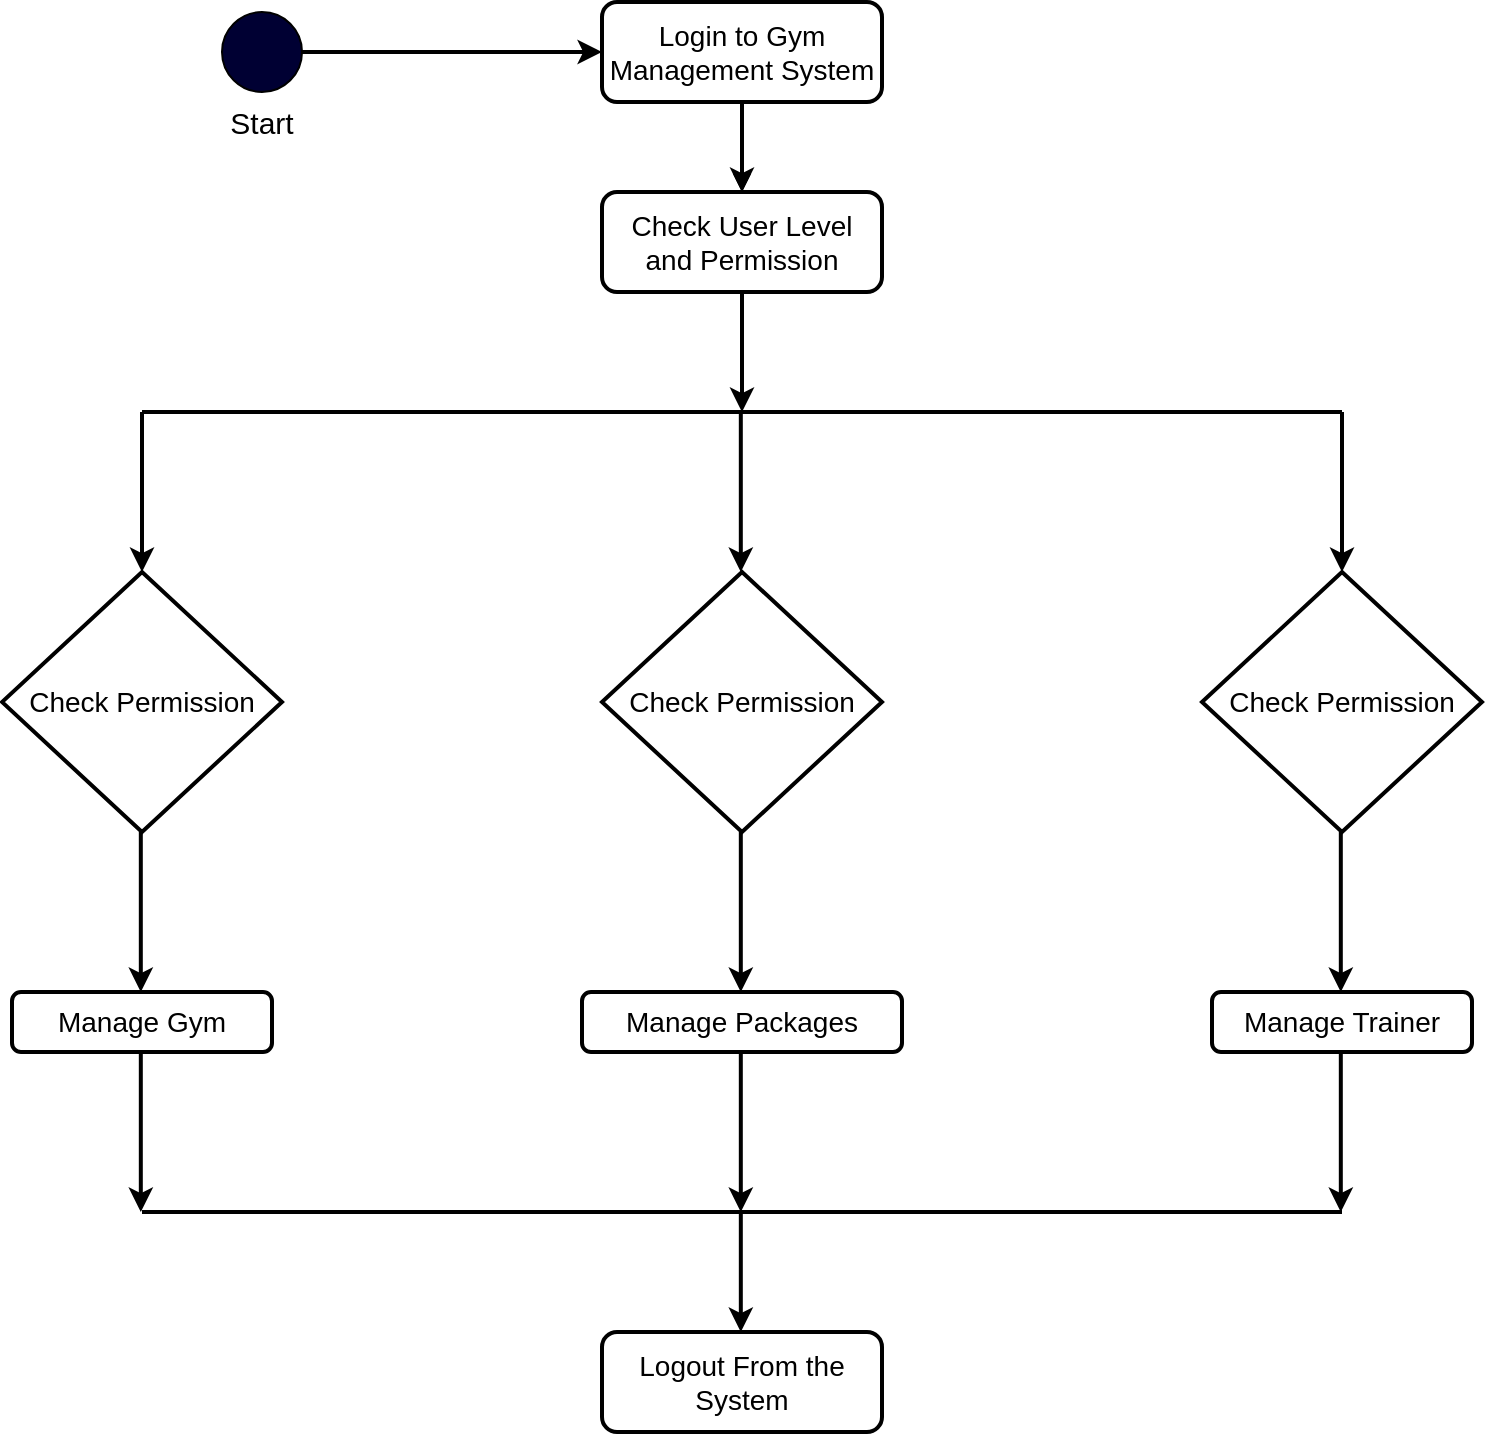 <mxfile version="21.0.2" type="device"><diagram name="Page-1" id="z5ydYa6w4KACf7F2h_se"><mxGraphModel dx="1323" dy="723" grid="1" gridSize="10" guides="1" tooltips="1" connect="1" arrows="1" fold="1" page="1" pageScale="1" pageWidth="850" pageHeight="1100" math="0" shadow="0"><root><mxCell id="0"/><mxCell id="1" parent="0"/><mxCell id="k7G3VO3FfwkwLhMCSHRg-1" value="" style="ellipse;whiteSpace=wrap;html=1;aspect=fixed;fillColor=#000033;" vertex="1" parent="1"><mxGeometry x="160" y="120" width="40" height="40" as="geometry"/></mxCell><mxCell id="k7G3VO3FfwkwLhMCSHRg-2" value="&lt;font style=&quot;font-size: 15px;&quot;&gt;Start&lt;/font&gt;" style="text;html=1;strokeColor=none;fillColor=none;align=center;verticalAlign=middle;whiteSpace=wrap;rounded=0;" vertex="1" parent="1"><mxGeometry x="150" y="160" width="60" height="30" as="geometry"/></mxCell><mxCell id="k7G3VO3FfwkwLhMCSHRg-9" value="" style="edgeStyle=orthogonalEdgeStyle;rounded=0;orthogonalLoop=1;jettySize=auto;html=1;" edge="1" parent="1" source="k7G3VO3FfwkwLhMCSHRg-3" target="k7G3VO3FfwkwLhMCSHRg-6"><mxGeometry relative="1" as="geometry"/></mxCell><mxCell id="k7G3VO3FfwkwLhMCSHRg-3" value="&lt;font style=&quot;font-size: 14px;&quot;&gt;Login to Gym Management System&lt;/font&gt;" style="rounded=1;whiteSpace=wrap;html=1;strokeWidth=2;" vertex="1" parent="1"><mxGeometry x="350" y="115" width="140" height="50" as="geometry"/></mxCell><mxCell id="k7G3VO3FfwkwLhMCSHRg-6" value="&lt;font style=&quot;font-size: 14px;&quot;&gt;Check User Level &lt;br&gt;and Permission&lt;/font&gt;" style="rounded=1;whiteSpace=wrap;html=1;strokeWidth=2;" vertex="1" parent="1"><mxGeometry x="350" y="210" width="140" height="50" as="geometry"/></mxCell><mxCell id="k7G3VO3FfwkwLhMCSHRg-7" value="" style="endArrow=classic;html=1;rounded=0;exitX=1;exitY=0.5;exitDx=0;exitDy=0;entryX=0;entryY=0.5;entryDx=0;entryDy=0;strokeWidth=2;" edge="1" parent="1" source="k7G3VO3FfwkwLhMCSHRg-1" target="k7G3VO3FfwkwLhMCSHRg-3"><mxGeometry width="50" height="50" relative="1" as="geometry"><mxPoint x="350" y="230" as="sourcePoint"/><mxPoint x="400" y="180" as="targetPoint"/></mxGeometry></mxCell><mxCell id="k7G3VO3FfwkwLhMCSHRg-8" value="" style="endArrow=classic;html=1;rounded=0;entryX=0.5;entryY=0;entryDx=0;entryDy=0;strokeWidth=2;" edge="1" parent="1" source="k7G3VO3FfwkwLhMCSHRg-3" target="k7G3VO3FfwkwLhMCSHRg-6"><mxGeometry width="50" height="50" relative="1" as="geometry"><mxPoint x="210" y="150" as="sourcePoint"/><mxPoint x="350" y="150" as="targetPoint"/></mxGeometry></mxCell><mxCell id="k7G3VO3FfwkwLhMCSHRg-10" value="" style="endArrow=classic;html=1;rounded=0;strokeWidth=2;exitX=0.5;exitY=1;exitDx=0;exitDy=0;" edge="1" parent="1" source="k7G3VO3FfwkwLhMCSHRg-6"><mxGeometry width="50" height="50" relative="1" as="geometry"><mxPoint x="420" y="175" as="sourcePoint"/><mxPoint x="420" y="320" as="targetPoint"/></mxGeometry></mxCell><mxCell id="k7G3VO3FfwkwLhMCSHRg-11" value="" style="endArrow=none;html=1;rounded=0;strokeWidth=2;" edge="1" parent="1"><mxGeometry width="50" height="50" relative="1" as="geometry"><mxPoint x="120" y="320" as="sourcePoint"/><mxPoint x="720" y="320" as="targetPoint"/></mxGeometry></mxCell><mxCell id="k7G3VO3FfwkwLhMCSHRg-14" value="" style="endArrow=classic;html=1;rounded=0;strokeWidth=2;exitX=0.5;exitY=1;exitDx=0;exitDy=0;" edge="1" parent="1"><mxGeometry width="50" height="50" relative="1" as="geometry"><mxPoint x="120" y="320" as="sourcePoint"/><mxPoint x="120" y="400" as="targetPoint"/></mxGeometry></mxCell><mxCell id="k7G3VO3FfwkwLhMCSHRg-15" value="" style="endArrow=classic;html=1;rounded=0;strokeWidth=2;exitX=0.5;exitY=1;exitDx=0;exitDy=0;" edge="1" parent="1"><mxGeometry width="50" height="50" relative="1" as="geometry"><mxPoint x="720" y="320" as="sourcePoint"/><mxPoint x="720" y="400" as="targetPoint"/></mxGeometry></mxCell><mxCell id="k7G3VO3FfwkwLhMCSHRg-16" value="" style="endArrow=classic;html=1;rounded=0;strokeWidth=2;exitX=0.5;exitY=1;exitDx=0;exitDy=0;" edge="1" parent="1"><mxGeometry width="50" height="50" relative="1" as="geometry"><mxPoint x="419.41" y="320" as="sourcePoint"/><mxPoint x="419.41" y="400" as="targetPoint"/></mxGeometry></mxCell><mxCell id="k7G3VO3FfwkwLhMCSHRg-17" value="&lt;font style=&quot;font-size: 14px;&quot;&gt;Check Permission&lt;/font&gt;" style="rhombus;whiteSpace=wrap;html=1;strokeWidth=2;" vertex="1" parent="1"><mxGeometry x="50" y="400" width="140" height="130" as="geometry"/></mxCell><mxCell id="k7G3VO3FfwkwLhMCSHRg-18" value="&lt;font style=&quot;font-size: 14px;&quot;&gt;Check Permission&lt;/font&gt;" style="rhombus;whiteSpace=wrap;html=1;strokeWidth=2;" vertex="1" parent="1"><mxGeometry x="650" y="400" width="140" height="130" as="geometry"/></mxCell><mxCell id="k7G3VO3FfwkwLhMCSHRg-19" value="&lt;font style=&quot;font-size: 14px;&quot;&gt;Check Permission&lt;/font&gt;" style="rhombus;whiteSpace=wrap;html=1;strokeWidth=2;" vertex="1" parent="1"><mxGeometry x="350" y="400" width="140" height="130" as="geometry"/></mxCell><mxCell id="k7G3VO3FfwkwLhMCSHRg-20" value="" style="endArrow=classic;html=1;rounded=0;strokeWidth=2;exitX=0.5;exitY=1;exitDx=0;exitDy=0;" edge="1" parent="1"><mxGeometry width="50" height="50" relative="1" as="geometry"><mxPoint x="719.41" y="530" as="sourcePoint"/><mxPoint x="719.41" y="610" as="targetPoint"/></mxGeometry></mxCell><mxCell id="k7G3VO3FfwkwLhMCSHRg-21" value="" style="endArrow=classic;html=1;rounded=0;strokeWidth=2;exitX=0.5;exitY=1;exitDx=0;exitDy=0;" edge="1" parent="1"><mxGeometry width="50" height="50" relative="1" as="geometry"><mxPoint x="419.41" y="530" as="sourcePoint"/><mxPoint x="419.41" y="610" as="targetPoint"/></mxGeometry></mxCell><mxCell id="k7G3VO3FfwkwLhMCSHRg-22" value="" style="endArrow=classic;html=1;rounded=0;strokeWidth=2;exitX=0.5;exitY=1;exitDx=0;exitDy=0;" edge="1" parent="1"><mxGeometry width="50" height="50" relative="1" as="geometry"><mxPoint x="119.41" y="530" as="sourcePoint"/><mxPoint x="119.41" y="610" as="targetPoint"/></mxGeometry></mxCell><mxCell id="k7G3VO3FfwkwLhMCSHRg-23" value="&lt;font style=&quot;font-size: 14px;&quot;&gt;Manage Gym&lt;/font&gt;" style="rounded=1;whiteSpace=wrap;html=1;strokeWidth=2;" vertex="1" parent="1"><mxGeometry x="55" y="610" width="130" height="30" as="geometry"/></mxCell><mxCell id="k7G3VO3FfwkwLhMCSHRg-24" value="&lt;font style=&quot;font-size: 14px;&quot;&gt;Manage Trainer&lt;/font&gt;" style="rounded=1;whiteSpace=wrap;html=1;strokeWidth=2;" vertex="1" parent="1"><mxGeometry x="655" y="610" width="130" height="30" as="geometry"/></mxCell><mxCell id="k7G3VO3FfwkwLhMCSHRg-25" value="&lt;font style=&quot;font-size: 14px;&quot;&gt;Manage Packages&lt;/font&gt;" style="rounded=1;whiteSpace=wrap;html=1;strokeWidth=2;" vertex="1" parent="1"><mxGeometry x="340" y="610" width="160" height="30" as="geometry"/></mxCell><mxCell id="k7G3VO3FfwkwLhMCSHRg-26" value="" style="endArrow=classic;html=1;rounded=0;strokeWidth=2;exitX=0.5;exitY=1;exitDx=0;exitDy=0;" edge="1" parent="1"><mxGeometry width="50" height="50" relative="1" as="geometry"><mxPoint x="119.41" y="640" as="sourcePoint"/><mxPoint x="119.41" y="720" as="targetPoint"/></mxGeometry></mxCell><mxCell id="k7G3VO3FfwkwLhMCSHRg-27" value="" style="endArrow=classic;html=1;rounded=0;strokeWidth=2;exitX=0.5;exitY=1;exitDx=0;exitDy=0;" edge="1" parent="1"><mxGeometry width="50" height="50" relative="1" as="geometry"><mxPoint x="719.41" y="640" as="sourcePoint"/><mxPoint x="719.41" y="720" as="targetPoint"/></mxGeometry></mxCell><mxCell id="k7G3VO3FfwkwLhMCSHRg-28" value="" style="endArrow=classic;html=1;rounded=0;strokeWidth=2;exitX=0.5;exitY=1;exitDx=0;exitDy=0;" edge="1" parent="1"><mxGeometry width="50" height="50" relative="1" as="geometry"><mxPoint x="419.41" y="640" as="sourcePoint"/><mxPoint x="419.41" y="720" as="targetPoint"/></mxGeometry></mxCell><mxCell id="k7G3VO3FfwkwLhMCSHRg-33" value="" style="endArrow=none;html=1;rounded=0;strokeWidth=2;" edge="1" parent="1"><mxGeometry width="50" height="50" relative="1" as="geometry"><mxPoint x="120" y="720" as="sourcePoint"/><mxPoint x="720" y="720" as="targetPoint"/></mxGeometry></mxCell><mxCell id="k7G3VO3FfwkwLhMCSHRg-34" value="" style="endArrow=classic;html=1;rounded=0;strokeWidth=2;exitX=0.5;exitY=1;exitDx=0;exitDy=0;" edge="1" parent="1"><mxGeometry width="50" height="50" relative="1" as="geometry"><mxPoint x="419.41" y="720" as="sourcePoint"/><mxPoint x="419.41" y="780" as="targetPoint"/></mxGeometry></mxCell><mxCell id="k7G3VO3FfwkwLhMCSHRg-35" value="&lt;font style=&quot;font-size: 14px;&quot;&gt;Logout From the System&lt;/font&gt;" style="rounded=1;whiteSpace=wrap;html=1;strokeWidth=2;" vertex="1" parent="1"><mxGeometry x="350" y="780" width="140" height="50" as="geometry"/></mxCell></root></mxGraphModel></diagram></mxfile>